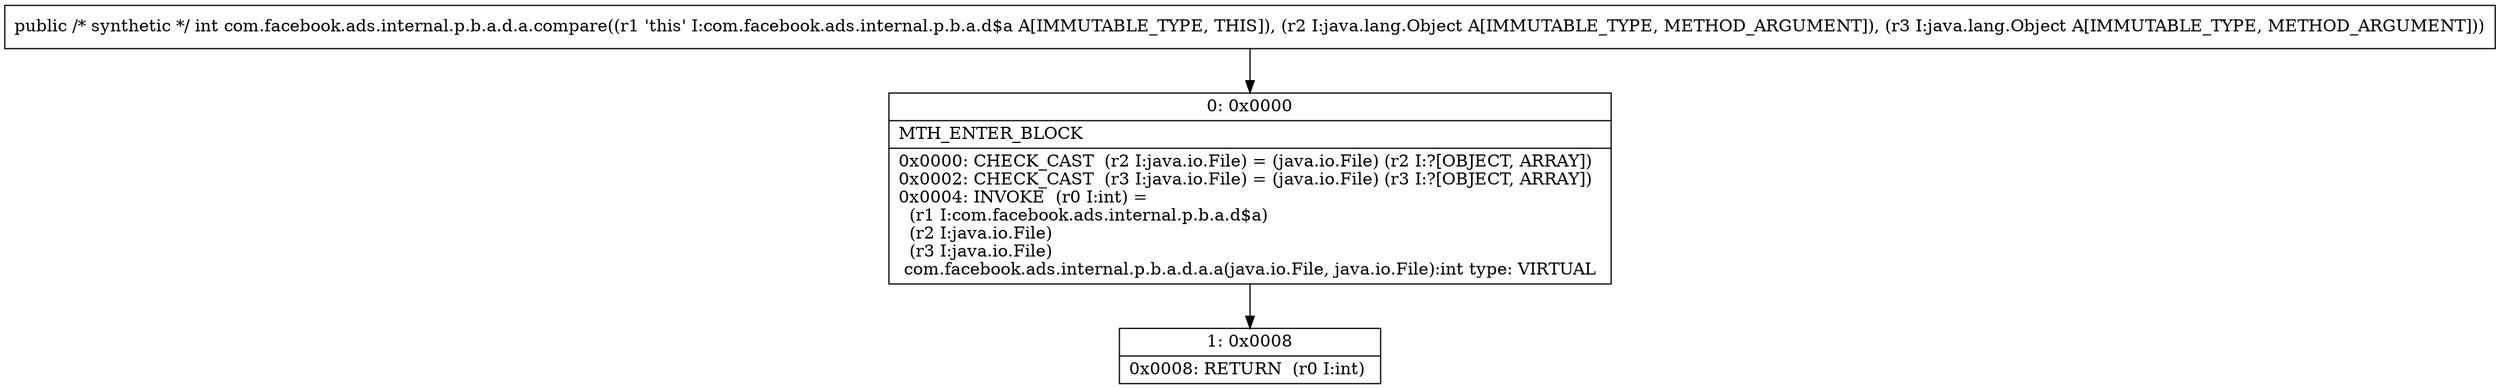 digraph "CFG forcom.facebook.ads.internal.p.b.a.d.a.compare(Ljava\/lang\/Object;Ljava\/lang\/Object;)I" {
Node_0 [shape=record,label="{0\:\ 0x0000|MTH_ENTER_BLOCK\l|0x0000: CHECK_CAST  (r2 I:java.io.File) = (java.io.File) (r2 I:?[OBJECT, ARRAY]) \l0x0002: CHECK_CAST  (r3 I:java.io.File) = (java.io.File) (r3 I:?[OBJECT, ARRAY]) \l0x0004: INVOKE  (r0 I:int) = \l  (r1 I:com.facebook.ads.internal.p.b.a.d$a)\l  (r2 I:java.io.File)\l  (r3 I:java.io.File)\l com.facebook.ads.internal.p.b.a.d.a.a(java.io.File, java.io.File):int type: VIRTUAL \l}"];
Node_1 [shape=record,label="{1\:\ 0x0008|0x0008: RETURN  (r0 I:int) \l}"];
MethodNode[shape=record,label="{public \/* synthetic *\/ int com.facebook.ads.internal.p.b.a.d.a.compare((r1 'this' I:com.facebook.ads.internal.p.b.a.d$a A[IMMUTABLE_TYPE, THIS]), (r2 I:java.lang.Object A[IMMUTABLE_TYPE, METHOD_ARGUMENT]), (r3 I:java.lang.Object A[IMMUTABLE_TYPE, METHOD_ARGUMENT])) }"];
MethodNode -> Node_0;
Node_0 -> Node_1;
}

